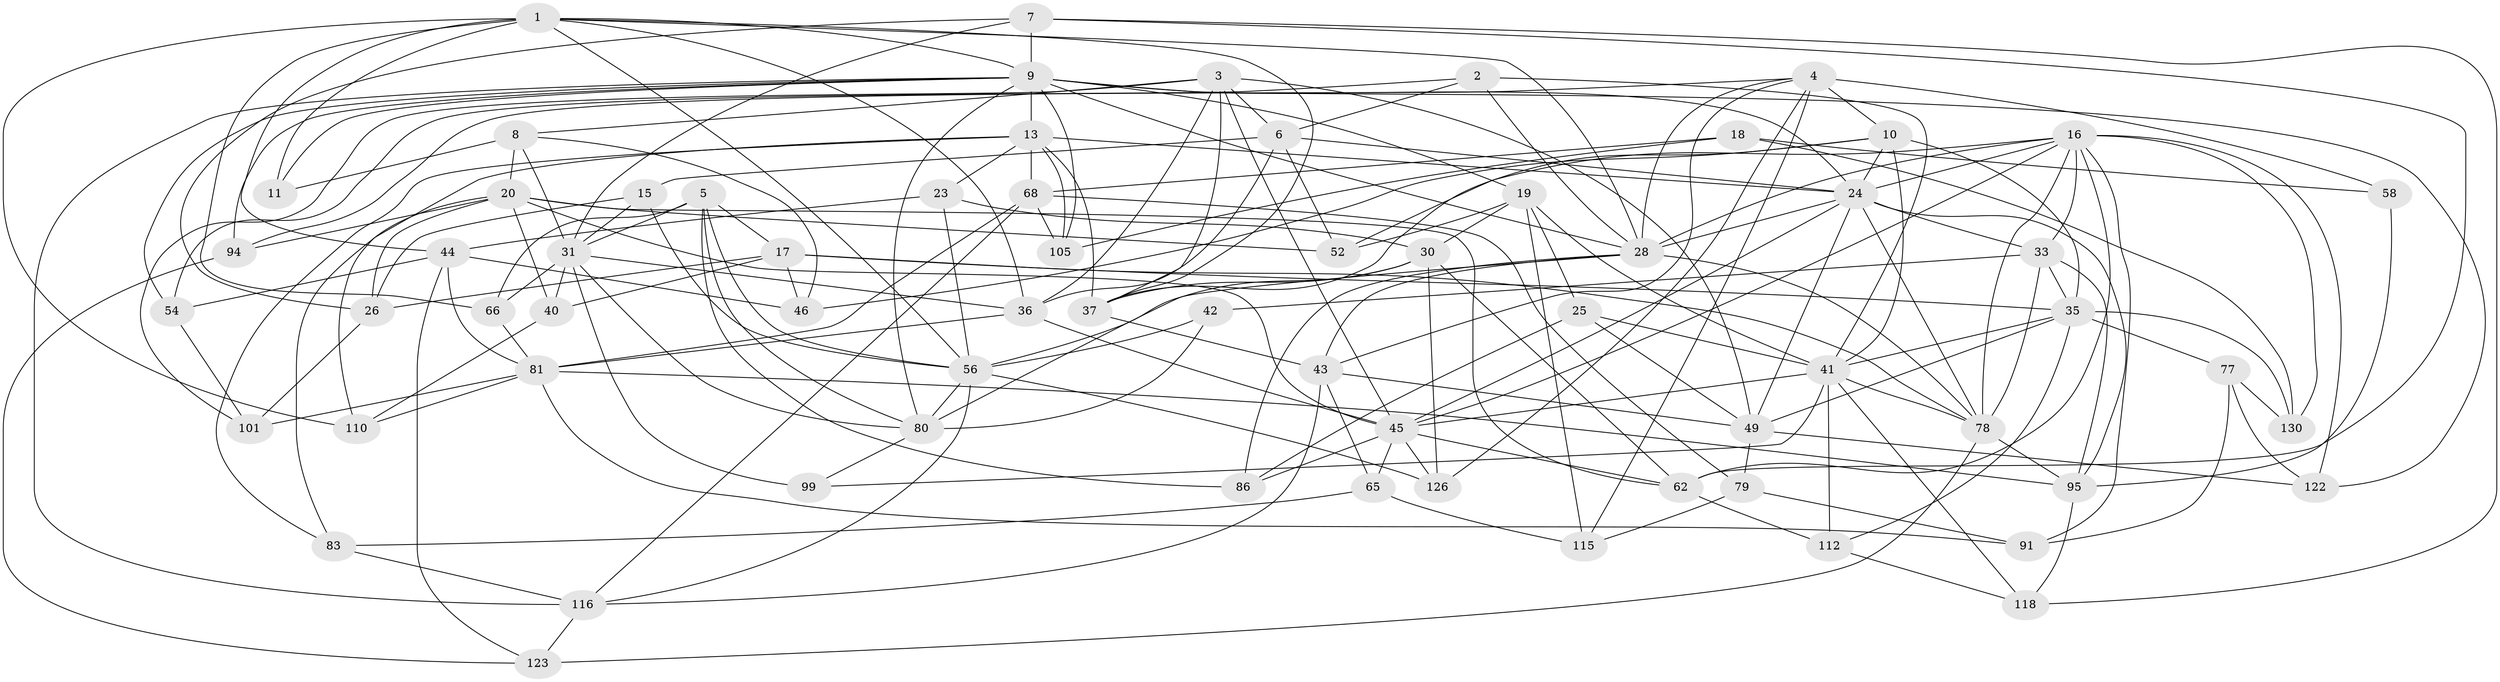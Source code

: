 // original degree distribution, {4: 1.0}
// Generated by graph-tools (version 1.1) at 2025/16/03/09/25 04:16:22]
// undirected, 67 vertices, 192 edges
graph export_dot {
graph [start="1"]
  node [color=gray90,style=filled];
  1 [super="+96+12"];
  2;
  3 [super="+57+21"];
  4 [super="+107+82"];
  5 [super="+63"];
  6 [super="+124"];
  7 [super="+50"];
  8 [super="+117"];
  9 [super="+38+125+39"];
  10 [super="+34"];
  11;
  13 [super="+14+22"];
  15;
  16 [super="+113"];
  17 [super="+75"];
  18;
  19 [super="+53"];
  20 [super="+67+27"];
  23;
  24 [super="+87+29"];
  25;
  26 [super="+60"];
  28 [super="+32+61"];
  30 [super="+72"];
  31 [super="+104+74"];
  33 [super="+106"];
  35 [super="+89+47"];
  36 [super="+59"];
  37 [super="+119"];
  40;
  41 [super="+85+97+88"];
  42;
  43 [super="+84"];
  44 [super="+55"];
  45 [super="+69+76+114"];
  46;
  49 [super="+64"];
  52;
  54;
  56 [super="+70+98"];
  58;
  62 [super="+109"];
  65;
  66;
  68 [super="+102"];
  77;
  78 [super="+93"];
  79;
  80 [super="+100"];
  81 [super="+127"];
  83;
  86;
  91;
  94;
  95 [super="+129"];
  99;
  101;
  105;
  110;
  112;
  115;
  116 [super="+134"];
  118;
  122;
  123;
  126;
  130;
  1 -- 11 [weight=2];
  1 -- 110;
  1 -- 66;
  1 -- 36;
  1 -- 44;
  1 -- 28;
  1 -- 37;
  1 -- 9;
  1 -- 56;
  2 -- 54;
  2 -- 41;
  2 -- 6;
  2 -- 28;
  3 -- 101;
  3 -- 36;
  3 -- 49 [weight=2];
  3 -- 45;
  3 -- 37;
  3 -- 6;
  3 -- 8;
  4 -- 43;
  4 -- 28;
  4 -- 58 [weight=2];
  4 -- 126;
  4 -- 94;
  4 -- 115;
  4 -- 10;
  5 -- 66;
  5 -- 80;
  5 -- 56;
  5 -- 17;
  5 -- 86;
  5 -- 31;
  6 -- 52;
  6 -- 15;
  6 -- 36;
  6 -- 24;
  7 -- 62;
  7 -- 26;
  7 -- 9 [weight=2];
  7 -- 118;
  7 -- 31;
  8 -- 46;
  8 -- 31;
  8 -- 20 [weight=2];
  8 -- 11;
  9 -- 19;
  9 -- 116;
  9 -- 54;
  9 -- 122;
  9 -- 11;
  9 -- 94;
  9 -- 80;
  9 -- 105;
  9 -- 24;
  9 -- 28;
  9 -- 13;
  10 -- 35;
  10 -- 24;
  10 -- 37;
  10 -- 41;
  10 -- 46;
  13 -- 68;
  13 -- 83;
  13 -- 110;
  13 -- 105;
  13 -- 23;
  13 -- 24;
  13 -- 37;
  15 -- 26;
  15 -- 56;
  15 -- 31;
  16 -- 33;
  16 -- 52;
  16 -- 45;
  16 -- 130;
  16 -- 24;
  16 -- 62;
  16 -- 122;
  16 -- 91;
  16 -- 28;
  16 -- 78;
  17 -- 46;
  17 -- 35;
  17 -- 78;
  17 -- 40;
  17 -- 26;
  18 -- 58;
  18 -- 105;
  18 -- 130;
  18 -- 68;
  19 -- 115;
  19 -- 25;
  19 -- 52;
  19 -- 30;
  19 -- 41;
  20 -- 83;
  20 -- 40;
  20 -- 52;
  20 -- 26 [weight=2];
  20 -- 94;
  20 -- 45;
  20 -- 62;
  23 -- 56;
  23 -- 30;
  23 -- 44;
  24 -- 28 [weight=2];
  24 -- 78;
  24 -- 45;
  24 -- 49;
  24 -- 33;
  24 -- 95;
  25 -- 86;
  25 -- 41;
  25 -- 49;
  26 -- 101;
  28 -- 78;
  28 -- 86;
  28 -- 43;
  28 -- 56 [weight=2];
  30 -- 37;
  30 -- 126;
  30 -- 62;
  30 -- 80;
  31 -- 99 [weight=2];
  31 -- 40;
  31 -- 80;
  31 -- 66;
  31 -- 36;
  33 -- 95;
  33 -- 78;
  33 -- 42;
  33 -- 35;
  35 -- 41;
  35 -- 77;
  35 -- 112;
  35 -- 130;
  35 -- 49;
  36 -- 81;
  36 -- 45;
  37 -- 43;
  40 -- 110;
  41 -- 118;
  41 -- 99;
  41 -- 78;
  41 -- 112;
  41 -- 45;
  42 -- 80 [weight=2];
  42 -- 56;
  43 -- 116;
  43 -- 65;
  43 -- 49;
  44 -- 46;
  44 -- 81;
  44 -- 123;
  44 -- 54;
  45 -- 86;
  45 -- 62;
  45 -- 65;
  45 -- 126;
  49 -- 79;
  49 -- 122;
  54 -- 101;
  56 -- 80;
  56 -- 116;
  56 -- 126;
  58 -- 95;
  62 -- 112;
  65 -- 115;
  65 -- 83;
  66 -- 81;
  68 -- 116;
  68 -- 81;
  68 -- 105;
  68 -- 79;
  77 -- 91;
  77 -- 130;
  77 -- 122;
  78 -- 123;
  78 -- 95;
  79 -- 91;
  79 -- 115;
  80 -- 99;
  81 -- 91;
  81 -- 101;
  81 -- 110;
  81 -- 95;
  83 -- 116;
  94 -- 123;
  95 -- 118;
  112 -- 118;
  116 -- 123;
}
